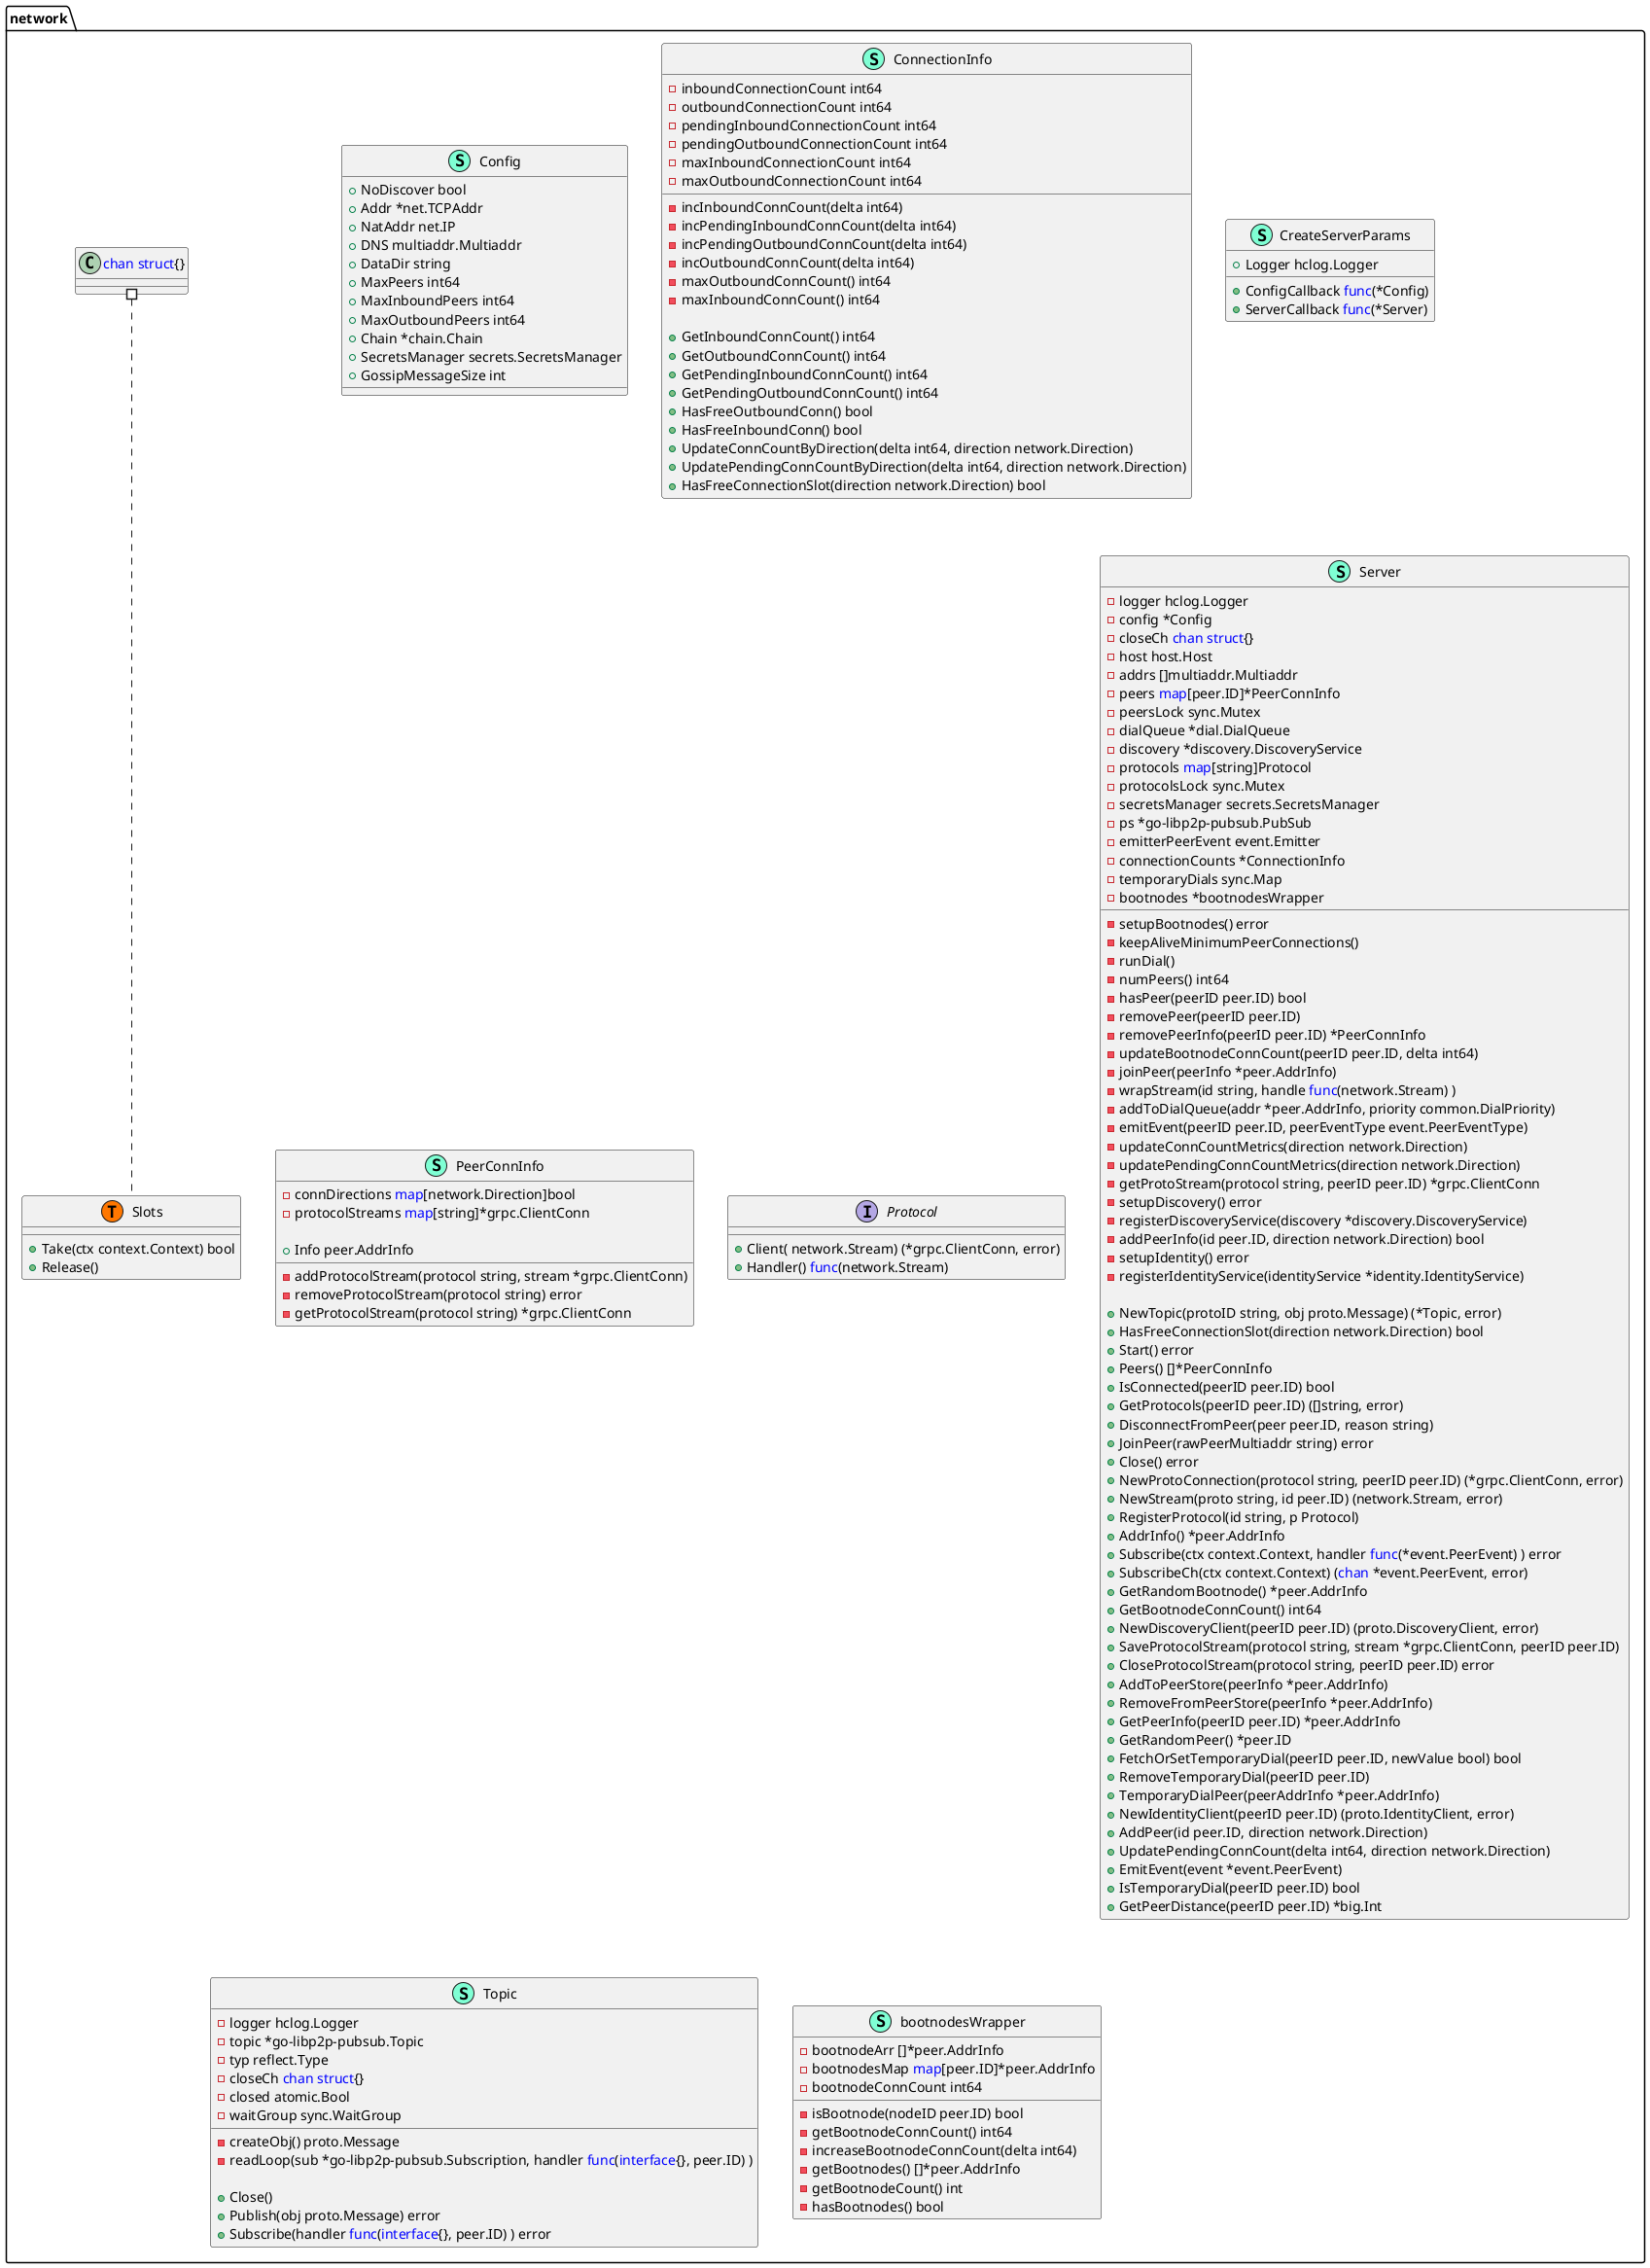 @startuml
namespace network {
    class Config << (S,Aquamarine) >> {
        + NoDiscover bool
        + Addr *net.TCPAddr
        + NatAddr net.IP
        + DNS multiaddr.Multiaddr
        + DataDir string
        + MaxPeers int64
        + MaxInboundPeers int64
        + MaxOutboundPeers int64
        + Chain *chain.Chain
        + SecretsManager secrets.SecretsManager
        + GossipMessageSize int

    }
    class ConnectionInfo << (S,Aquamarine) >> {
        - inboundConnectionCount int64
        - outboundConnectionCount int64
        - pendingInboundConnectionCount int64
        - pendingOutboundConnectionCount int64
        - maxInboundConnectionCount int64
        - maxOutboundConnectionCount int64

        - incInboundConnCount(delta int64) 
        - incPendingInboundConnCount(delta int64) 
        - incPendingOutboundConnCount(delta int64) 
        - incOutboundConnCount(delta int64) 
        - maxOutboundConnCount() int64
        - maxInboundConnCount() int64

        + GetInboundConnCount() int64
        + GetOutboundConnCount() int64
        + GetPendingInboundConnCount() int64
        + GetPendingOutboundConnCount() int64
        + HasFreeOutboundConn() bool
        + HasFreeInboundConn() bool
        + UpdateConnCountByDirection(delta int64, direction network.Direction) 
        + UpdatePendingConnCountByDirection(delta int64, direction network.Direction) 
        + HasFreeConnectionSlot(direction network.Direction) bool

    }
    class CreateServerParams << (S,Aquamarine) >> {
        + ConfigCallback <font color=blue>func</font>(*Config) 
        + ServerCallback <font color=blue>func</font>(*Server) 
        + Logger hclog.Logger

    }
    class PeerConnInfo << (S,Aquamarine) >> {
        - connDirections <font color=blue>map</font>[network.Direction]bool
        - protocolStreams <font color=blue>map</font>[string]*grpc.ClientConn

        + Info peer.AddrInfo

        - addProtocolStream(protocol string, stream *grpc.ClientConn) 
        - removeProtocolStream(protocol string) error
        - getProtocolStream(protocol string) *grpc.ClientConn

    }
    interface Protocol  {
        + Client( network.Stream) (*grpc.ClientConn, error)
        + Handler() <font color=blue>func</font>(network.Stream) 

    }
    class Server << (S,Aquamarine) >> {
        - logger hclog.Logger
        - config *Config
        - closeCh <font color=blue>chan</font> <font color=blue>struct</font>{}
        - host host.Host
        - addrs []multiaddr.Multiaddr
        - peers <font color=blue>map</font>[peer.ID]*PeerConnInfo
        - peersLock sync.Mutex
        - dialQueue *dial.DialQueue
        - discovery *discovery.DiscoveryService
        - protocols <font color=blue>map</font>[string]Protocol
        - protocolsLock sync.Mutex
        - secretsManager secrets.SecretsManager
        - ps *go-libp2p-pubsub.PubSub
        - emitterPeerEvent event.Emitter
        - connectionCounts *ConnectionInfo
        - temporaryDials sync.Map
        - bootnodes *bootnodesWrapper

        - setupBootnodes() error
        - keepAliveMinimumPeerConnections() 
        - runDial() 
        - numPeers() int64
        - hasPeer(peerID peer.ID) bool
        - removePeer(peerID peer.ID) 
        - removePeerInfo(peerID peer.ID) *PeerConnInfo
        - updateBootnodeConnCount(peerID peer.ID, delta int64) 
        - joinPeer(peerInfo *peer.AddrInfo) 
        - wrapStream(id string, handle <font color=blue>func</font>(network.Stream) ) 
        - addToDialQueue(addr *peer.AddrInfo, priority common.DialPriority) 
        - emitEvent(peerID peer.ID, peerEventType event.PeerEventType) 
        - updateConnCountMetrics(direction network.Direction) 
        - updatePendingConnCountMetrics(direction network.Direction) 
        - getProtoStream(protocol string, peerID peer.ID) *grpc.ClientConn
        - setupDiscovery() error
        - registerDiscoveryService(discovery *discovery.DiscoveryService) 
        - addPeerInfo(id peer.ID, direction network.Direction) bool
        - setupIdentity() error
        - registerIdentityService(identityService *identity.IdentityService) 

        + NewTopic(protoID string, obj proto.Message) (*Topic, error)
        + HasFreeConnectionSlot(direction network.Direction) bool
        + Start() error
        + Peers() []*PeerConnInfo
        + IsConnected(peerID peer.ID) bool
        + GetProtocols(peerID peer.ID) ([]string, error)
        + DisconnectFromPeer(peer peer.ID, reason string) 
        + JoinPeer(rawPeerMultiaddr string) error
        + Close() error
        + NewProtoConnection(protocol string, peerID peer.ID) (*grpc.ClientConn, error)
        + NewStream(proto string, id peer.ID) (network.Stream, error)
        + RegisterProtocol(id string, p Protocol) 
        + AddrInfo() *peer.AddrInfo
        + Subscribe(ctx context.Context, handler <font color=blue>func</font>(*event.PeerEvent) ) error
        + SubscribeCh(ctx context.Context) (<font color=blue>chan</font> *event.PeerEvent, error)
        + GetRandomBootnode() *peer.AddrInfo
        + GetBootnodeConnCount() int64
        + NewDiscoveryClient(peerID peer.ID) (proto.DiscoveryClient, error)
        + SaveProtocolStream(protocol string, stream *grpc.ClientConn, peerID peer.ID) 
        + CloseProtocolStream(protocol string, peerID peer.ID) error
        + AddToPeerStore(peerInfo *peer.AddrInfo) 
        + RemoveFromPeerStore(peerInfo *peer.AddrInfo) 
        + GetPeerInfo(peerID peer.ID) *peer.AddrInfo
        + GetRandomPeer() *peer.ID
        + FetchOrSetTemporaryDial(peerID peer.ID, newValue bool) bool
        + RemoveTemporaryDial(peerID peer.ID) 
        + TemporaryDialPeer(peerAddrInfo *peer.AddrInfo) 
        + NewIdentityClient(peerID peer.ID) (proto.IdentityClient, error)
        + AddPeer(id peer.ID, direction network.Direction) 
        + UpdatePendingConnCount(delta int64, direction network.Direction) 
        + EmitEvent(event *event.PeerEvent) 
        + IsTemporaryDial(peerID peer.ID) bool
        + GetPeerDistance(peerID peer.ID) *big.Int

    }
    class Slots << (S,Aquamarine) >> {
        + Take(ctx context.Context) bool
        + Release() 

    }
    class Topic << (S,Aquamarine) >> {
        - logger hclog.Logger
        - topic *go-libp2p-pubsub.Topic
        - typ reflect.Type
        - closeCh <font color=blue>chan</font> <font color=blue>struct</font>{}
        - closed atomic.Bool
        - waitGroup sync.WaitGroup

        - createObj() proto.Message
        - readLoop(sub *go-libp2p-pubsub.Subscription, handler <font color=blue>func</font>(<font color=blue>interface</font>{}, peer.ID) ) 

        + Close() 
        + Publish(obj proto.Message) error
        + Subscribe(handler <font color=blue>func</font>(<font color=blue>interface</font>{}, peer.ID) ) error

    }
    class bootnodesWrapper << (S,Aquamarine) >> {
        - bootnodeArr []*peer.AddrInfo
        - bootnodesMap <font color=blue>map</font>[peer.ID]*peer.AddrInfo
        - bootnodeConnCount int64

        - isBootnode(nodeID peer.ID) bool
        - getBootnodeConnCount() int64
        - increaseBootnodeConnCount(delta int64) 
        - getBootnodes() []*peer.AddrInfo
        - getBootnodeCount() int
        - hasBootnodes() bool

    }
    class network.Slots << (T, #FF7700) >>  {
    }
}


"network.<font color=blue>chan</font> <font color=blue>struct</font>{}" #.. "network.Slots"
@enduml
